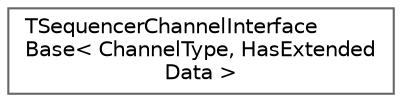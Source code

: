 digraph "Graphical Class Hierarchy"
{
 // INTERACTIVE_SVG=YES
 // LATEX_PDF_SIZE
  bgcolor="transparent";
  edge [fontname=Helvetica,fontsize=10,labelfontname=Helvetica,labelfontsize=10];
  node [fontname=Helvetica,fontsize=10,shape=box,height=0.2,width=0.4];
  rankdir="LR";
  Node0 [id="Node000000",label="TSequencerChannelInterface\lBase\< ChannelType, HasExtended\lData \>",height=0.2,width=0.4,color="grey40", fillcolor="white", style="filled",URL="$d8/d73/structTSequencerChannelInterfaceBase.html",tooltip=" "];
}
